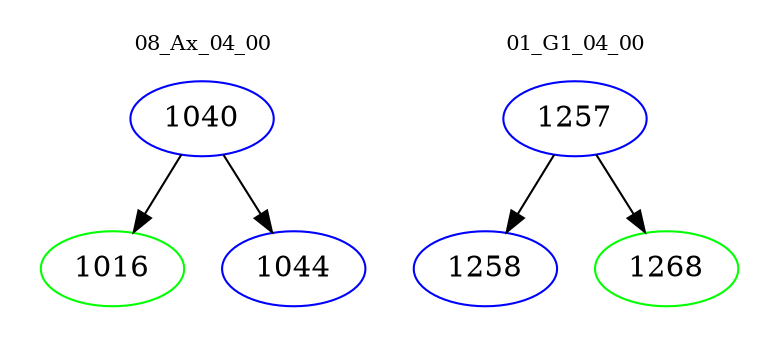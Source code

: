 digraph{
subgraph cluster_0 {
color = white
label = "08_Ax_04_00";
fontsize=10;
T0_1040 [label="1040", color="blue"]
T0_1040 -> T0_1016 [color="black"]
T0_1016 [label="1016", color="green"]
T0_1040 -> T0_1044 [color="black"]
T0_1044 [label="1044", color="blue"]
}
subgraph cluster_1 {
color = white
label = "01_G1_04_00";
fontsize=10;
T1_1257 [label="1257", color="blue"]
T1_1257 -> T1_1258 [color="black"]
T1_1258 [label="1258", color="blue"]
T1_1257 -> T1_1268 [color="black"]
T1_1268 [label="1268", color="green"]
}
}
